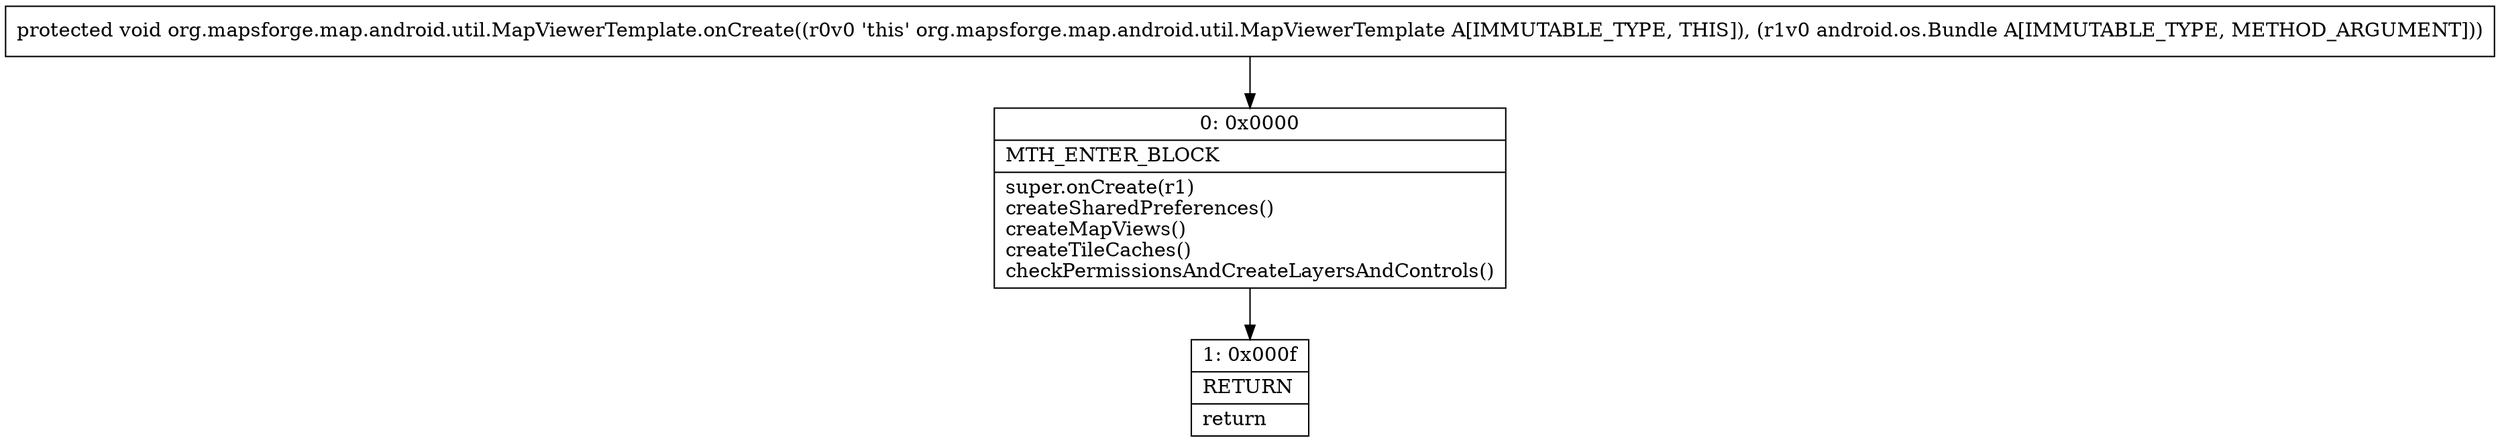 digraph "CFG fororg.mapsforge.map.android.util.MapViewerTemplate.onCreate(Landroid\/os\/Bundle;)V" {
Node_0 [shape=record,label="{0\:\ 0x0000|MTH_ENTER_BLOCK\l|super.onCreate(r1)\lcreateSharedPreferences()\lcreateMapViews()\lcreateTileCaches()\lcheckPermissionsAndCreateLayersAndControls()\l}"];
Node_1 [shape=record,label="{1\:\ 0x000f|RETURN\l|return\l}"];
MethodNode[shape=record,label="{protected void org.mapsforge.map.android.util.MapViewerTemplate.onCreate((r0v0 'this' org.mapsforge.map.android.util.MapViewerTemplate A[IMMUTABLE_TYPE, THIS]), (r1v0 android.os.Bundle A[IMMUTABLE_TYPE, METHOD_ARGUMENT])) }"];
MethodNode -> Node_0;
Node_0 -> Node_1;
}


